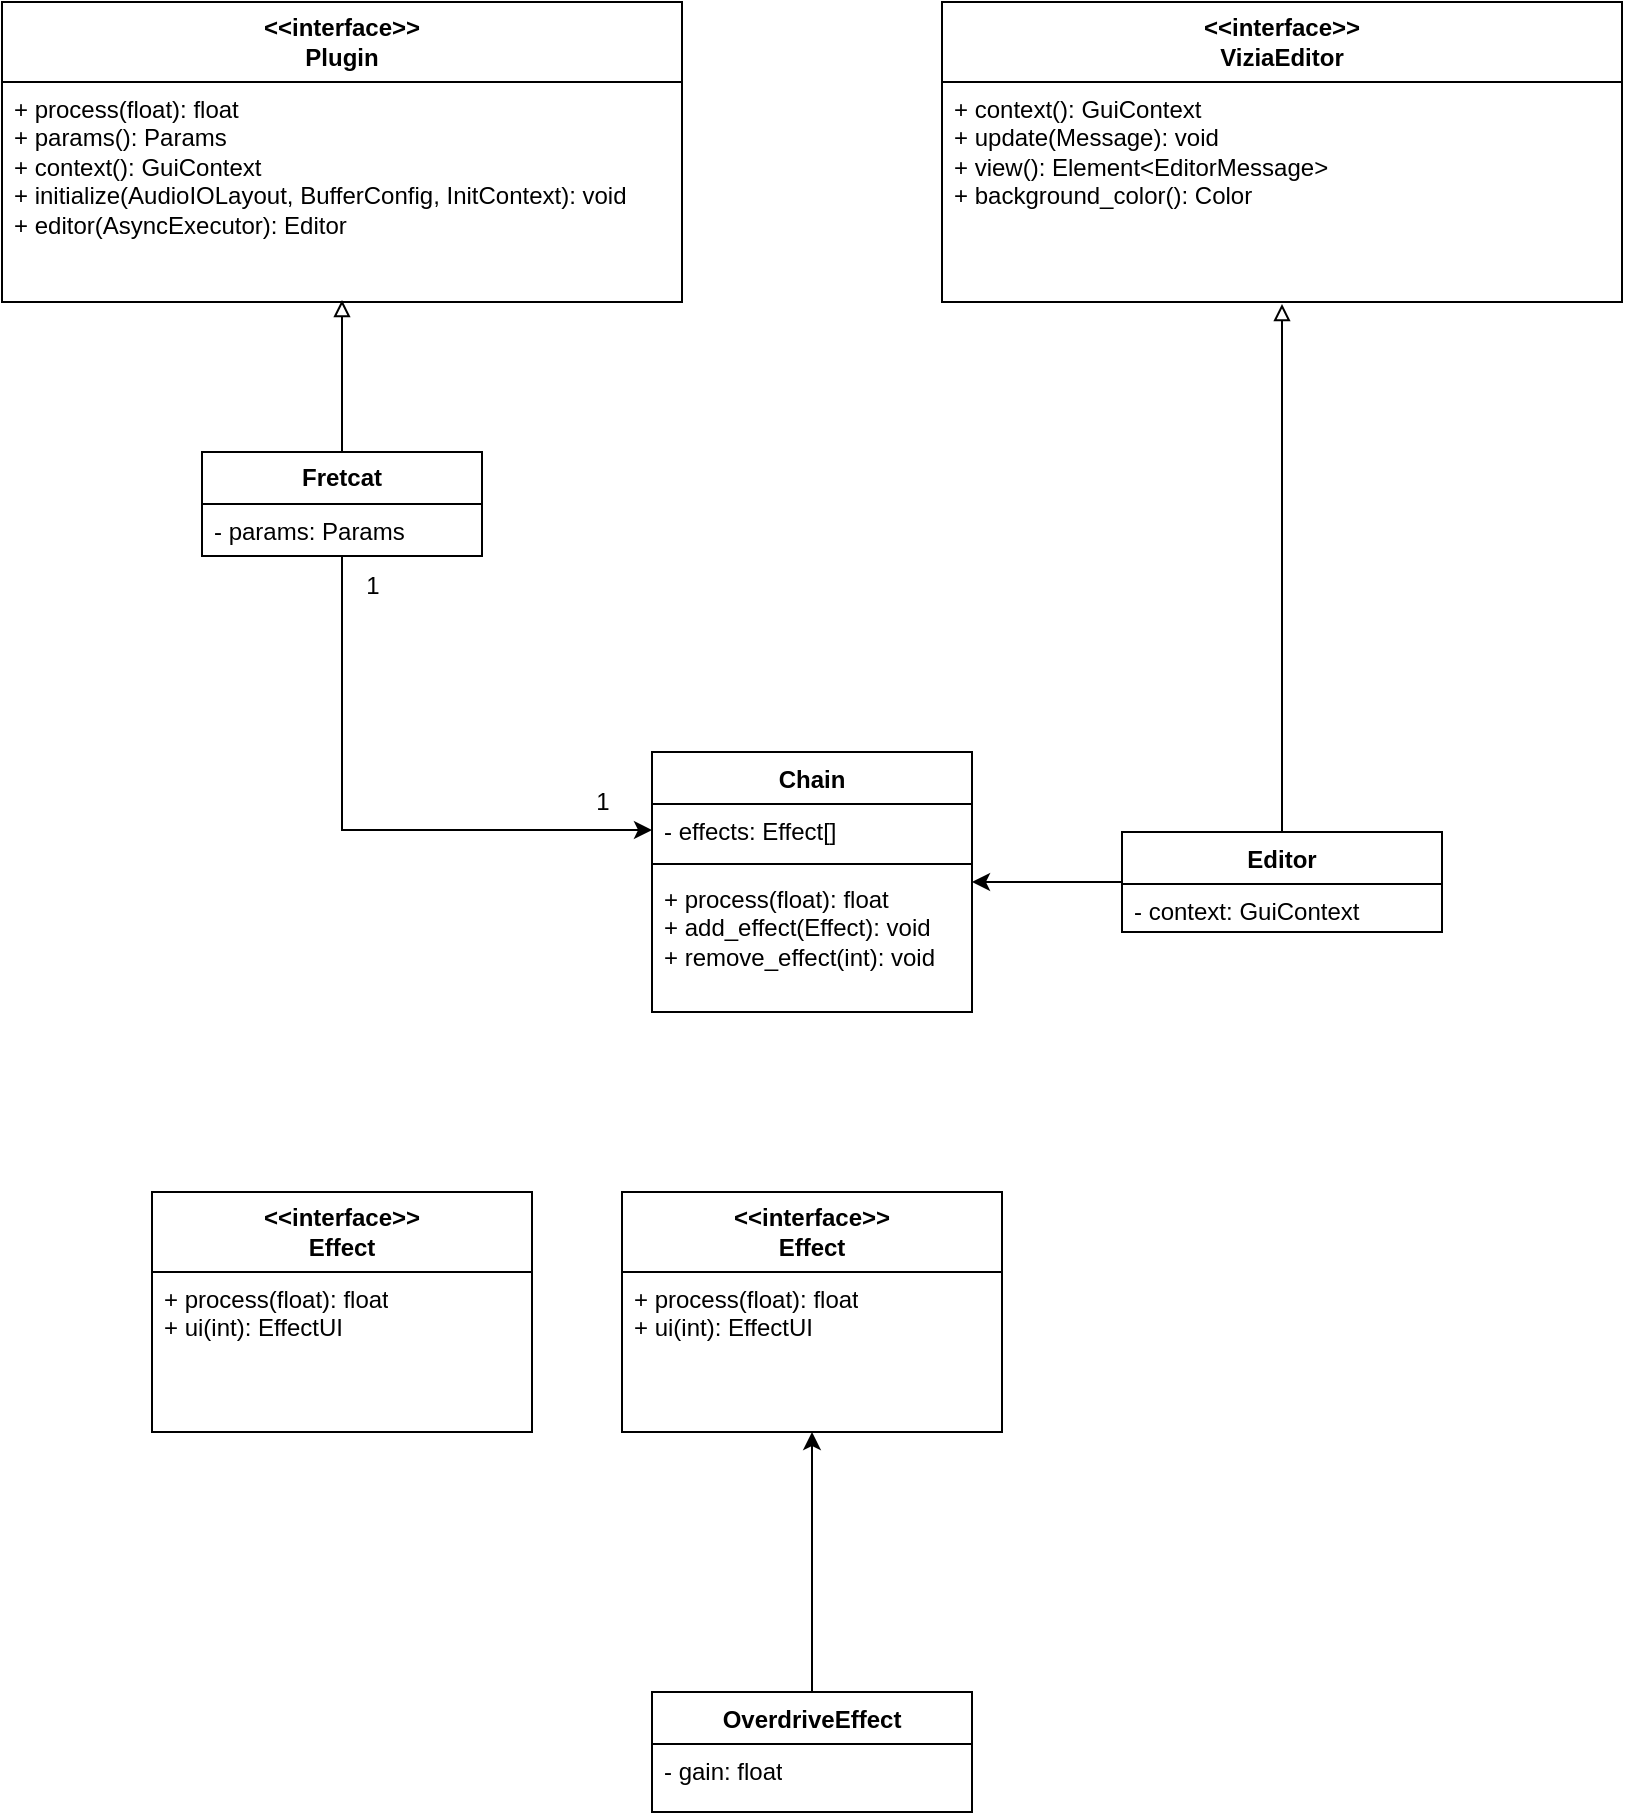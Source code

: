 <mxfile version="21.3.5" type="device">
  <diagram name="Page-1" id="HPoa7mgx4vwqF4_6mI8U">
    <mxGraphModel dx="1050" dy="573" grid="1" gridSize="10" guides="1" tooltips="1" connect="1" arrows="1" fold="1" page="1" pageScale="1" pageWidth="850" pageHeight="1100" math="0" shadow="0">
      <root>
        <mxCell id="0" />
        <mxCell id="1" parent="0" />
        <mxCell id="V3NG5vy3L-AAftxDtwmD-15" value="&lt;div&gt;&lt;b&gt;&amp;lt;&amp;lt;interface&amp;gt;&amp;gt;&lt;/b&gt;&lt;/div&gt;&lt;div&gt;&lt;b&gt;Effect&lt;br&gt;&lt;/b&gt;&lt;/div&gt;" style="swimlane;fontStyle=0;childLayout=stackLayout;horizontal=1;startSize=40;fillColor=none;horizontalStack=0;resizeParent=1;resizeParentMax=0;resizeLast=0;collapsible=1;marginBottom=0;whiteSpace=wrap;html=1;" parent="1" vertex="1">
          <mxGeometry x="330" y="630" width="190" height="120" as="geometry" />
        </mxCell>
        <mxCell id="V3NG5vy3L-AAftxDtwmD-16" value="&lt;div&gt;+ process(float): float&lt;/div&gt;&lt;div&gt;+ ui(int): EffectUI&lt;br&gt;&lt;/div&gt;" style="text;strokeColor=none;fillColor=none;align=left;verticalAlign=top;spacingLeft=4;spacingRight=4;overflow=hidden;rotatable=0;points=[[0,0.5],[1,0.5]];portConstraint=eastwest;whiteSpace=wrap;html=1;" parent="V3NG5vy3L-AAftxDtwmD-15" vertex="1">
          <mxGeometry y="40" width="190" height="80" as="geometry" />
        </mxCell>
        <mxCell id="tOc43kqNdtJ4C40OeC-Z-1" value="&lt;div&gt;&lt;b&gt;&amp;lt;&amp;lt;interface&amp;gt;&amp;gt;&lt;/b&gt;&lt;/div&gt;&lt;div&gt;&lt;b&gt;Plugin&lt;br&gt;&lt;/b&gt;&lt;/div&gt;" style="swimlane;fontStyle=0;childLayout=stackLayout;horizontal=1;startSize=40;fillColor=none;horizontalStack=0;resizeParent=1;resizeParentMax=0;resizeLast=0;collapsible=1;marginBottom=0;whiteSpace=wrap;html=1;" parent="1" vertex="1">
          <mxGeometry x="20" y="35" width="340" height="150" as="geometry" />
        </mxCell>
        <mxCell id="tOc43kqNdtJ4C40OeC-Z-2" value="&lt;div&gt;+ process(float): float&lt;/div&gt;&lt;div&gt;+ params(): Params&lt;br&gt;&lt;/div&gt;&lt;div&gt;+ context(): GuiContext&lt;/div&gt;&lt;div&gt;+ initialize(AudioIOLayout, BufferConfig, InitContext): void&lt;br&gt;&lt;/div&gt;&lt;div&gt;+ editor(AsyncExecutor): Editor&lt;br&gt;&lt;/div&gt;" style="text;strokeColor=none;fillColor=none;align=left;verticalAlign=top;spacingLeft=4;spacingRight=4;overflow=hidden;rotatable=0;points=[[0,0.5],[1,0.5]];portConstraint=eastwest;whiteSpace=wrap;html=1;" parent="tOc43kqNdtJ4C40OeC-Z-1" vertex="1">
          <mxGeometry y="40" width="340" height="110" as="geometry" />
        </mxCell>
        <mxCell id="tOc43kqNdtJ4C40OeC-Z-78" style="edgeStyle=orthogonalEdgeStyle;rounded=0;orthogonalLoop=1;jettySize=auto;html=1;entryX=0.5;entryY=0.991;entryDx=0;entryDy=0;entryPerimeter=0;endArrow=block;endFill=0;" parent="1" source="tOc43kqNdtJ4C40OeC-Z-10" target="tOc43kqNdtJ4C40OeC-Z-2" edge="1">
          <mxGeometry relative="1" as="geometry" />
        </mxCell>
        <mxCell id="3XCBZEKGxkjp-0kCgTFN-5" style="edgeStyle=orthogonalEdgeStyle;rounded=0;orthogonalLoop=1;jettySize=auto;html=1;entryX=0;entryY=0.5;entryDx=0;entryDy=0;" parent="1" source="tOc43kqNdtJ4C40OeC-Z-10" target="tOc43kqNdtJ4C40OeC-Z-55" edge="1">
          <mxGeometry relative="1" as="geometry" />
        </mxCell>
        <mxCell id="tOc43kqNdtJ4C40OeC-Z-10" value="&lt;b&gt;Fretcat&lt;/b&gt;" style="swimlane;fontStyle=0;childLayout=stackLayout;horizontal=1;startSize=26;fillColor=none;horizontalStack=0;resizeParent=1;resizeParentMax=0;resizeLast=0;collapsible=1;marginBottom=0;whiteSpace=wrap;html=1;swimlaneLine=1;rounded=0;" parent="1" vertex="1">
          <mxGeometry x="120" y="260" width="140" height="52" as="geometry" />
        </mxCell>
        <mxCell id="tOc43kqNdtJ4C40OeC-Z-11" value="- params: Params" style="text;strokeColor=none;fillColor=none;align=left;verticalAlign=top;spacingLeft=4;spacingRight=4;overflow=hidden;rotatable=0;points=[[0,0.5],[1,0.5]];portConstraint=eastwest;whiteSpace=wrap;html=1;" parent="tOc43kqNdtJ4C40OeC-Z-10" vertex="1">
          <mxGeometry y="26" width="140" height="26" as="geometry" />
        </mxCell>
        <mxCell id="tOc43kqNdtJ4C40OeC-Z-79" style="edgeStyle=orthogonalEdgeStyle;rounded=0;orthogonalLoop=1;jettySize=auto;html=1;entryX=0.5;entryY=1.009;entryDx=0;entryDy=0;entryPerimeter=0;endArrow=block;endFill=0;" parent="1" source="tOc43kqNdtJ4C40OeC-Z-21" target="tOc43kqNdtJ4C40OeC-Z-26" edge="1">
          <mxGeometry relative="1" as="geometry" />
        </mxCell>
        <mxCell id="yBR8Uvf-PhaqkyVxogui-1" style="edgeStyle=orthogonalEdgeStyle;rounded=0;orthogonalLoop=1;jettySize=auto;html=1;" edge="1" parent="1" source="tOc43kqNdtJ4C40OeC-Z-21" target="tOc43kqNdtJ4C40OeC-Z-54">
          <mxGeometry relative="1" as="geometry" />
        </mxCell>
        <mxCell id="tOc43kqNdtJ4C40OeC-Z-21" value="Editor" style="swimlane;fontStyle=1;align=center;verticalAlign=top;childLayout=stackLayout;horizontal=1;startSize=26;horizontalStack=0;resizeParent=1;resizeParentMax=0;resizeLast=0;collapsible=1;marginBottom=0;whiteSpace=wrap;html=1;" parent="1" vertex="1">
          <mxGeometry x="580" y="450" width="160" height="50" as="geometry" />
        </mxCell>
        <mxCell id="tOc43kqNdtJ4C40OeC-Z-22" value="&lt;div&gt;- context: GuiContext&lt;/div&gt;" style="text;strokeColor=none;fillColor=none;align=left;verticalAlign=top;spacingLeft=4;spacingRight=4;overflow=hidden;rotatable=0;points=[[0,0.5],[1,0.5]];portConstraint=eastwest;whiteSpace=wrap;html=1;" parent="tOc43kqNdtJ4C40OeC-Z-21" vertex="1">
          <mxGeometry y="26" width="160" height="24" as="geometry" />
        </mxCell>
        <mxCell id="tOc43kqNdtJ4C40OeC-Z-23" value="" style="line;strokeWidth=1;fillColor=none;align=left;verticalAlign=middle;spacingTop=-1;spacingLeft=3;spacingRight=3;rotatable=0;labelPosition=right;points=[];portConstraint=eastwest;strokeColor=none;" parent="tOc43kqNdtJ4C40OeC-Z-21" vertex="1">
          <mxGeometry y="50" width="160" as="geometry" />
        </mxCell>
        <mxCell id="tOc43kqNdtJ4C40OeC-Z-25" value="&lt;div&gt;&lt;b&gt;&amp;lt;&amp;lt;interface&amp;gt;&amp;gt;&lt;/b&gt;&lt;/div&gt;&lt;div&gt;&lt;b&gt;ViziaEditor&lt;br&gt;&lt;/b&gt;&lt;/div&gt;" style="swimlane;fontStyle=0;childLayout=stackLayout;horizontal=1;startSize=40;fillColor=none;horizontalStack=0;resizeParent=1;resizeParentMax=0;resizeLast=0;collapsible=1;marginBottom=0;whiteSpace=wrap;html=1;" parent="1" vertex="1">
          <mxGeometry x="490" y="35" width="340" height="150" as="geometry" />
        </mxCell>
        <mxCell id="tOc43kqNdtJ4C40OeC-Z-26" value="&lt;div&gt;+ context(): GuiContext&lt;/div&gt;&lt;div&gt;+ update(Message): void&lt;br&gt;&lt;/div&gt;&lt;div&gt;+ view(): Element&amp;lt;EditorMessage&amp;gt;&lt;br&gt;&lt;/div&gt;&lt;div&gt;+ background_color(): Color&lt;br&gt;&lt;/div&gt;" style="text;strokeColor=none;fillColor=none;align=left;verticalAlign=top;spacingLeft=4;spacingRight=4;overflow=hidden;rotatable=0;points=[[0,0.5],[1,0.5]];portConstraint=eastwest;whiteSpace=wrap;html=1;" parent="tOc43kqNdtJ4C40OeC-Z-25" vertex="1">
          <mxGeometry y="40" width="340" height="110" as="geometry" />
        </mxCell>
        <mxCell id="tOc43kqNdtJ4C40OeC-Z-54" value="Chain" style="swimlane;fontStyle=1;align=center;verticalAlign=top;childLayout=stackLayout;horizontal=1;startSize=26;horizontalStack=0;resizeParent=1;resizeParentMax=0;resizeLast=0;collapsible=1;marginBottom=0;whiteSpace=wrap;html=1;" parent="1" vertex="1">
          <mxGeometry x="345" y="410" width="160" height="130" as="geometry" />
        </mxCell>
        <mxCell id="tOc43kqNdtJ4C40OeC-Z-55" value="- effects: Effect[]" style="text;strokeColor=none;fillColor=none;align=left;verticalAlign=top;spacingLeft=4;spacingRight=4;overflow=hidden;rotatable=0;points=[[0,0.5],[1,0.5]];portConstraint=eastwest;whiteSpace=wrap;html=1;" parent="tOc43kqNdtJ4C40OeC-Z-54" vertex="1">
          <mxGeometry y="26" width="160" height="26" as="geometry" />
        </mxCell>
        <mxCell id="tOc43kqNdtJ4C40OeC-Z-56" value="" style="line;strokeWidth=1;fillColor=none;align=left;verticalAlign=middle;spacingTop=-1;spacingLeft=3;spacingRight=3;rotatable=0;labelPosition=right;points=[];portConstraint=eastwest;strokeColor=inherit;" parent="tOc43kqNdtJ4C40OeC-Z-54" vertex="1">
          <mxGeometry y="52" width="160" height="8" as="geometry" />
        </mxCell>
        <mxCell id="tOc43kqNdtJ4C40OeC-Z-57" value="&lt;div&gt;+ process(float): float&lt;/div&gt;&lt;div&gt;+ add_effect(Effect): void&lt;/div&gt;&lt;div&gt;+ remove_effect(int): void&lt;/div&gt;" style="text;strokeColor=none;fillColor=none;align=left;verticalAlign=top;spacingLeft=4;spacingRight=4;overflow=hidden;rotatable=0;points=[[0,0.5],[1,0.5]];portConstraint=eastwest;whiteSpace=wrap;html=1;" parent="tOc43kqNdtJ4C40OeC-Z-54" vertex="1">
          <mxGeometry y="60" width="160" height="70" as="geometry" />
        </mxCell>
        <mxCell id="yBR8Uvf-PhaqkyVxogui-2" style="edgeStyle=orthogonalEdgeStyle;rounded=0;orthogonalLoop=1;jettySize=auto;html=1;" edge="1" parent="1" source="tOc43kqNdtJ4C40OeC-Z-65" target="V3NG5vy3L-AAftxDtwmD-15">
          <mxGeometry relative="1" as="geometry" />
        </mxCell>
        <mxCell id="tOc43kqNdtJ4C40OeC-Z-65" value="OverdriveEffect" style="swimlane;fontStyle=1;align=center;verticalAlign=top;childLayout=stackLayout;horizontal=1;startSize=26;horizontalStack=0;resizeParent=1;resizeParentMax=0;resizeLast=0;collapsible=1;marginBottom=0;whiteSpace=wrap;html=1;" parent="1" vertex="1">
          <mxGeometry x="345" y="880" width="160" height="60" as="geometry" />
        </mxCell>
        <mxCell id="tOc43kqNdtJ4C40OeC-Z-66" value="- gain: float" style="text;strokeColor=none;fillColor=none;align=left;verticalAlign=top;spacingLeft=4;spacingRight=4;overflow=hidden;rotatable=0;points=[[0,0.5],[1,0.5]];portConstraint=eastwest;whiteSpace=wrap;html=1;" parent="tOc43kqNdtJ4C40OeC-Z-65" vertex="1">
          <mxGeometry y="26" width="160" height="26" as="geometry" />
        </mxCell>
        <mxCell id="tOc43kqNdtJ4C40OeC-Z-67" value="" style="line;strokeWidth=1;fillColor=none;align=left;verticalAlign=middle;spacingTop=-1;spacingLeft=3;spacingRight=3;rotatable=0;labelPosition=right;points=[];portConstraint=eastwest;strokeColor=none;" parent="tOc43kqNdtJ4C40OeC-Z-65" vertex="1">
          <mxGeometry y="52" width="160" height="8" as="geometry" />
        </mxCell>
        <mxCell id="3XCBZEKGxkjp-0kCgTFN-23" value="&lt;div&gt;1&lt;/div&gt;" style="text;html=1;align=center;verticalAlign=middle;resizable=0;points=[];autosize=1;strokeColor=none;fillColor=none;" parent="1" vertex="1">
          <mxGeometry x="190" y="312" width="30" height="30" as="geometry" />
        </mxCell>
        <mxCell id="3XCBZEKGxkjp-0kCgTFN-24" value="1" style="text;html=1;align=center;verticalAlign=middle;resizable=0;points=[];autosize=1;strokeColor=none;fillColor=none;" parent="1" vertex="1">
          <mxGeometry x="305" y="420" width="30" height="30" as="geometry" />
        </mxCell>
        <mxCell id="yBR8Uvf-PhaqkyVxogui-3" value="&lt;div&gt;&lt;b&gt;&amp;lt;&amp;lt;interface&amp;gt;&amp;gt;&lt;/b&gt;&lt;/div&gt;&lt;div&gt;&lt;b&gt;Effect&lt;br&gt;&lt;/b&gt;&lt;/div&gt;" style="swimlane;fontStyle=0;childLayout=stackLayout;horizontal=1;startSize=40;fillColor=none;horizontalStack=0;resizeParent=1;resizeParentMax=0;resizeLast=0;collapsible=1;marginBottom=0;whiteSpace=wrap;html=1;" vertex="1" parent="1">
          <mxGeometry x="95" y="630" width="190" height="120" as="geometry" />
        </mxCell>
        <mxCell id="yBR8Uvf-PhaqkyVxogui-4" value="&lt;div&gt;+ process(float): float&lt;/div&gt;&lt;div&gt;+ ui(int): EffectUI&lt;br&gt;&lt;/div&gt;" style="text;strokeColor=none;fillColor=none;align=left;verticalAlign=top;spacingLeft=4;spacingRight=4;overflow=hidden;rotatable=0;points=[[0,0.5],[1,0.5]];portConstraint=eastwest;whiteSpace=wrap;html=1;" vertex="1" parent="yBR8Uvf-PhaqkyVxogui-3">
          <mxGeometry y="40" width="190" height="80" as="geometry" />
        </mxCell>
      </root>
    </mxGraphModel>
  </diagram>
</mxfile>
